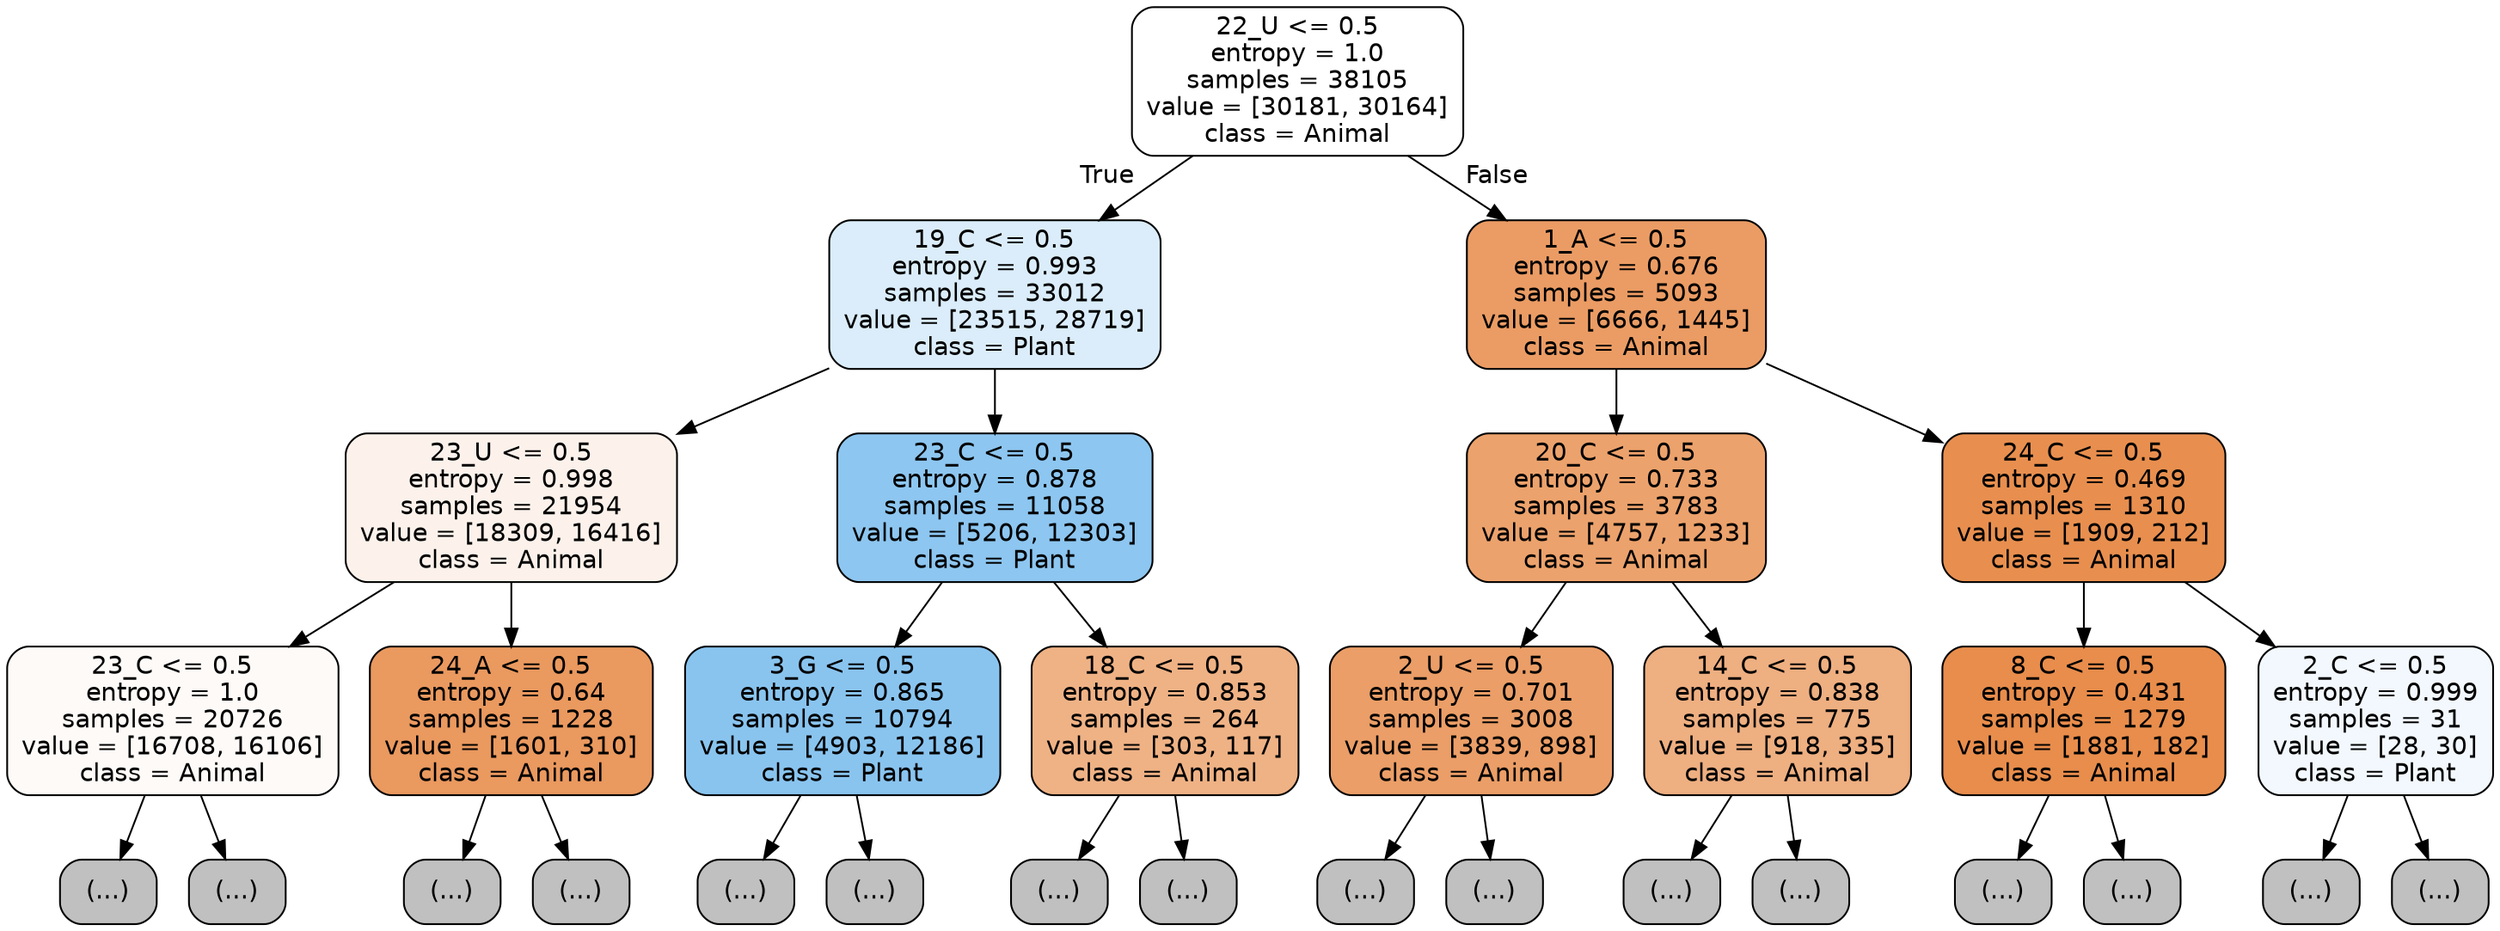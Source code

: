 digraph Tree {
node [shape=box, style="filled, rounded", color="black", fontname="helvetica"] ;
edge [fontname="helvetica"] ;
0 [label="22_U <= 0.5\nentropy = 1.0\nsamples = 38105\nvalue = [30181, 30164]\nclass = Animal", fillcolor="#ffffff"] ;
1 [label="19_C <= 0.5\nentropy = 0.993\nsamples = 33012\nvalue = [23515, 28719]\nclass = Plant", fillcolor="#dbedfa"] ;
0 -> 1 [labeldistance=2.5, labelangle=45, headlabel="True"] ;
2 [label="23_U <= 0.5\nentropy = 0.998\nsamples = 21954\nvalue = [18309, 16416]\nclass = Animal", fillcolor="#fcf2eb"] ;
1 -> 2 ;
3 [label="23_C <= 0.5\nentropy = 1.0\nsamples = 20726\nvalue = [16708, 16106]\nclass = Animal", fillcolor="#fefaf8"] ;
2 -> 3 ;
4 [label="(...)", fillcolor="#C0C0C0"] ;
3 -> 4 ;
10077 [label="(...)", fillcolor="#C0C0C0"] ;
3 -> 10077 ;
10420 [label="24_A <= 0.5\nentropy = 0.64\nsamples = 1228\nvalue = [1601, 310]\nclass = Animal", fillcolor="#ea995f"] ;
2 -> 10420 ;
10421 [label="(...)", fillcolor="#C0C0C0"] ;
10420 -> 10421 ;
10784 [label="(...)", fillcolor="#C0C0C0"] ;
10420 -> 10784 ;
10827 [label="23_C <= 0.5\nentropy = 0.878\nsamples = 11058\nvalue = [5206, 12303]\nclass = Plant", fillcolor="#8dc6f0"] ;
1 -> 10827 ;
10828 [label="3_G <= 0.5\nentropy = 0.865\nsamples = 10794\nvalue = [4903, 12186]\nclass = Plant", fillcolor="#89c4ef"] ;
10827 -> 10828 ;
10829 [label="(...)", fillcolor="#C0C0C0"] ;
10828 -> 10829 ;
13334 [label="(...)", fillcolor="#C0C0C0"] ;
10828 -> 13334 ;
14329 [label="18_C <= 0.5\nentropy = 0.853\nsamples = 264\nvalue = [303, 117]\nclass = Animal", fillcolor="#efb285"] ;
10827 -> 14329 ;
14330 [label="(...)", fillcolor="#C0C0C0"] ;
14329 -> 14330 ;
14421 [label="(...)", fillcolor="#C0C0C0"] ;
14329 -> 14421 ;
14458 [label="1_A <= 0.5\nentropy = 0.676\nsamples = 5093\nvalue = [6666, 1445]\nclass = Animal", fillcolor="#eb9c64"] ;
0 -> 14458 [labeldistance=2.5, labelangle=-45, headlabel="False"] ;
14459 [label="20_C <= 0.5\nentropy = 0.733\nsamples = 3783\nvalue = [4757, 1233]\nclass = Animal", fillcolor="#eca26c"] ;
14458 -> 14459 ;
14460 [label="2_U <= 0.5\nentropy = 0.701\nsamples = 3008\nvalue = [3839, 898]\nclass = Animal", fillcolor="#eb9e67"] ;
14459 -> 14460 ;
14461 [label="(...)", fillcolor="#C0C0C0"] ;
14460 -> 14461 ;
15228 [label="(...)", fillcolor="#C0C0C0"] ;
14460 -> 15228 ;
15555 [label="14_C <= 0.5\nentropy = 0.838\nsamples = 775\nvalue = [918, 335]\nclass = Animal", fillcolor="#eeaf81"] ;
14459 -> 15555 ;
15556 [label="(...)", fillcolor="#C0C0C0"] ;
15555 -> 15556 ;
15837 [label="(...)", fillcolor="#C0C0C0"] ;
15555 -> 15837 ;
15936 [label="24_C <= 0.5\nentropy = 0.469\nsamples = 1310\nvalue = [1909, 212]\nclass = Animal", fillcolor="#e88f4f"] ;
14458 -> 15936 ;
15937 [label="8_C <= 0.5\nentropy = 0.431\nsamples = 1279\nvalue = [1881, 182]\nclass = Animal", fillcolor="#e88d4c"] ;
15936 -> 15937 ;
15938 [label="(...)", fillcolor="#C0C0C0"] ;
15937 -> 15938 ;
16233 [label="(...)", fillcolor="#C0C0C0"] ;
15937 -> 16233 ;
16298 [label="2_C <= 0.5\nentropy = 0.999\nsamples = 31\nvalue = [28, 30]\nclass = Plant", fillcolor="#f2f8fd"] ;
15936 -> 16298 ;
16299 [label="(...)", fillcolor="#C0C0C0"] ;
16298 -> 16299 ;
16322 [label="(...)", fillcolor="#C0C0C0"] ;
16298 -> 16322 ;
}